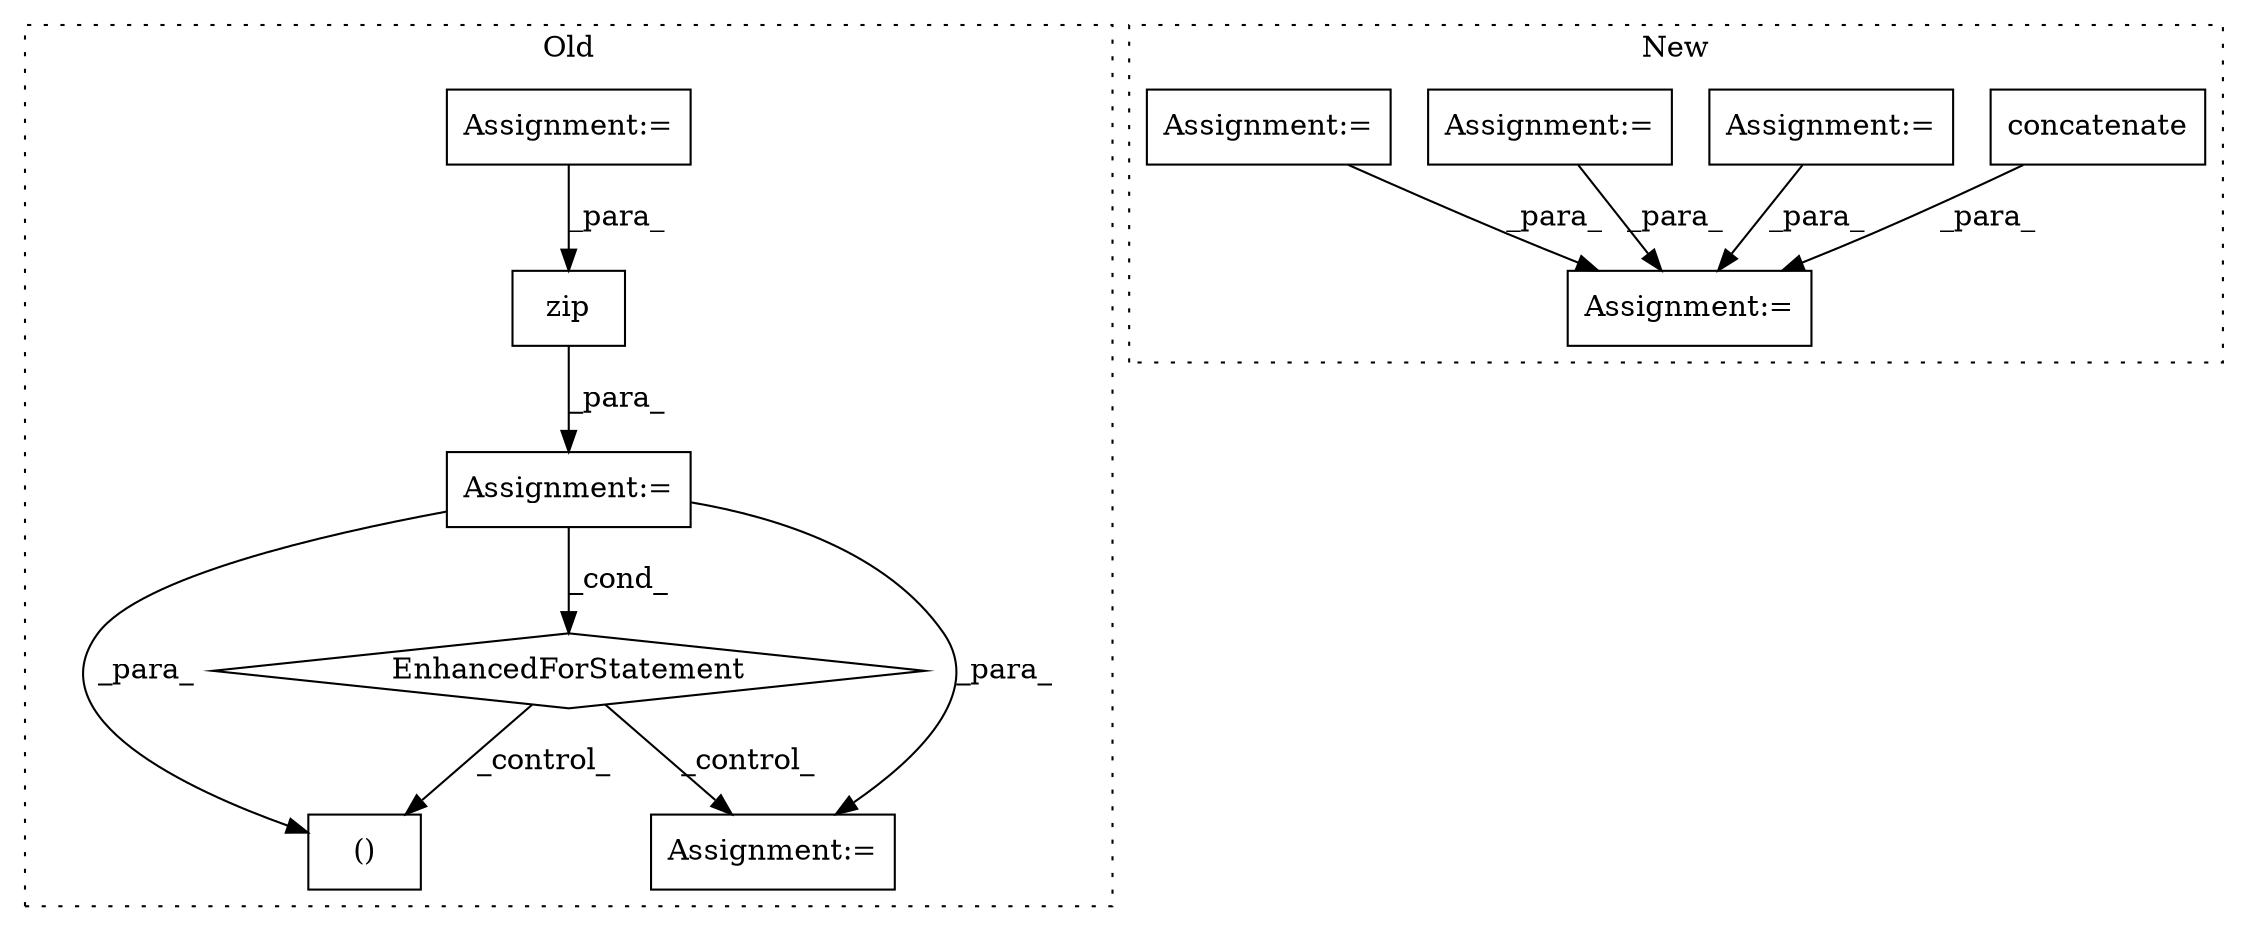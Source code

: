digraph G {
subgraph cluster0 {
1 [label="zip" a="32" s="9763,9772" l="4,1" shape="box"];
3 [label="Assignment:=" a="7" s="9684,9773" l="67,2" shape="box"];
5 [label="Assignment:=" a="7" s="9572" l="1" shape="box"];
6 [label="()" a="106" s="10016" l="15" shape="box"];
7 [label="EnhancedForStatement" a="70" s="9684,9773" l="67,2" shape="diamond"];
8 [label="Assignment:=" a="7" s="9805" l="2" shape="box"];
label = "Old";
style="dotted";
}
subgraph cluster1 {
2 [label="concatenate" a="32" s="9889,9935" l="12,1" shape="box"];
4 [label="Assignment:=" a="7" s="10011,10090" l="53,2" shape="box"];
9 [label="Assignment:=" a="7" s="9218" l="1" shape="box"];
10 [label="Assignment:=" a="7" s="9418" l="1" shape="box"];
11 [label="Assignment:=" a="7" s="9644" l="1" shape="box"];
label = "New";
style="dotted";
}
1 -> 3 [label="_para_"];
2 -> 4 [label="_para_"];
3 -> 6 [label="_para_"];
3 -> 8 [label="_para_"];
3 -> 7 [label="_cond_"];
5 -> 1 [label="_para_"];
7 -> 6 [label="_control_"];
7 -> 8 [label="_control_"];
9 -> 4 [label="_para_"];
10 -> 4 [label="_para_"];
11 -> 4 [label="_para_"];
}